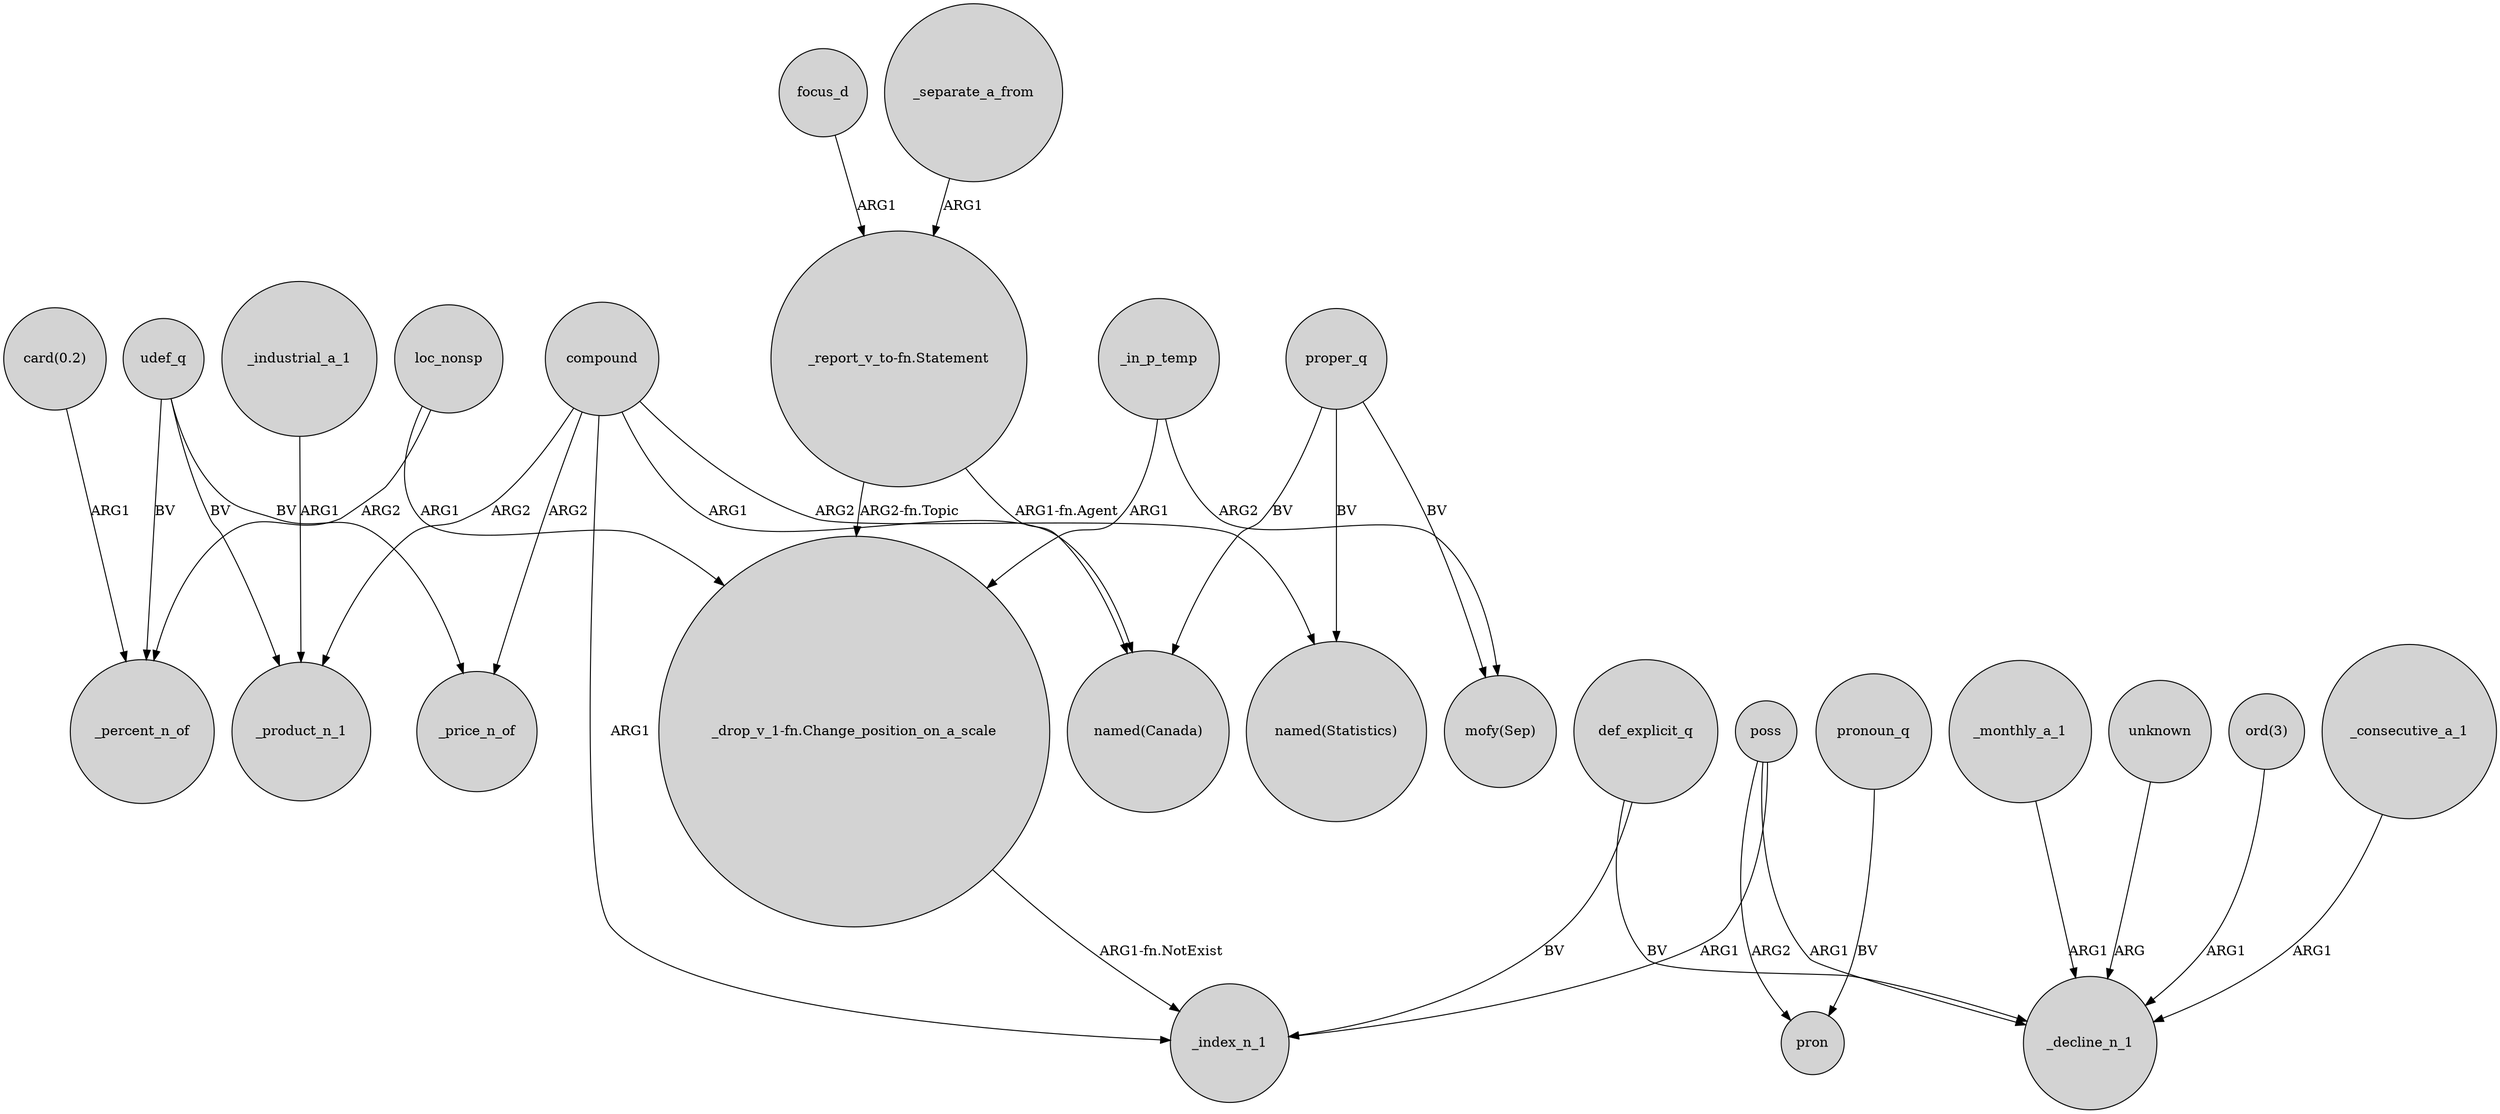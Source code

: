 digraph {
	node [shape=circle style=filled]
	"_drop_v_1-fn.Change_position_on_a_scale" -> _index_n_1 [label="ARG1-fn.NotExist"]
	"_report_v_to-fn.Statement" -> "_drop_v_1-fn.Change_position_on_a_scale" [label="ARG2-fn.Topic"]
	focus_d -> "_report_v_to-fn.Statement" [label=ARG1]
	compound -> _price_n_of [label=ARG2]
	udef_q -> _price_n_of [label=BV]
	poss -> pron [label=ARG2]
	proper_q -> "named(Canada)" [label=BV]
	_monthly_a_1 -> _decline_n_1 [label=ARG1]
	def_explicit_q -> _index_n_1 [label=BV]
	unknown -> _decline_n_1 [label=ARG]
	_separate_a_from -> "_report_v_to-fn.Statement" [label=ARG1]
	proper_q -> "named(Statistics)" [label=BV]
	"_report_v_to-fn.Statement" -> "named(Canada)" [label="ARG1-fn.Agent"]
	compound -> _product_n_1 [label=ARG2]
	proper_q -> "mofy(Sep)" [label=BV]
	loc_nonsp -> "_drop_v_1-fn.Change_position_on_a_scale" [label=ARG1]
	compound -> "named(Statistics)" [label=ARG2]
	_industrial_a_1 -> _product_n_1 [label=ARG1]
	_in_p_temp -> "_drop_v_1-fn.Change_position_on_a_scale" [label=ARG1]
	pronoun_q -> pron [label=BV]
	"card(0.2)" -> _percent_n_of [label=ARG1]
	loc_nonsp -> _percent_n_of [label=ARG2]
	def_explicit_q -> _decline_n_1 [label=BV]
	compound -> "named(Canada)" [label=ARG1]
	poss -> _decline_n_1 [label=ARG1]
	"ord(3)" -> _decline_n_1 [label=ARG1]
	udef_q -> _product_n_1 [label=BV]
	udef_q -> _percent_n_of [label=BV]
	_in_p_temp -> "mofy(Sep)" [label=ARG2]
	_consecutive_a_1 -> _decline_n_1 [label=ARG1]
	compound -> _index_n_1 [label=ARG1]
	poss -> _index_n_1 [label=ARG1]
}
